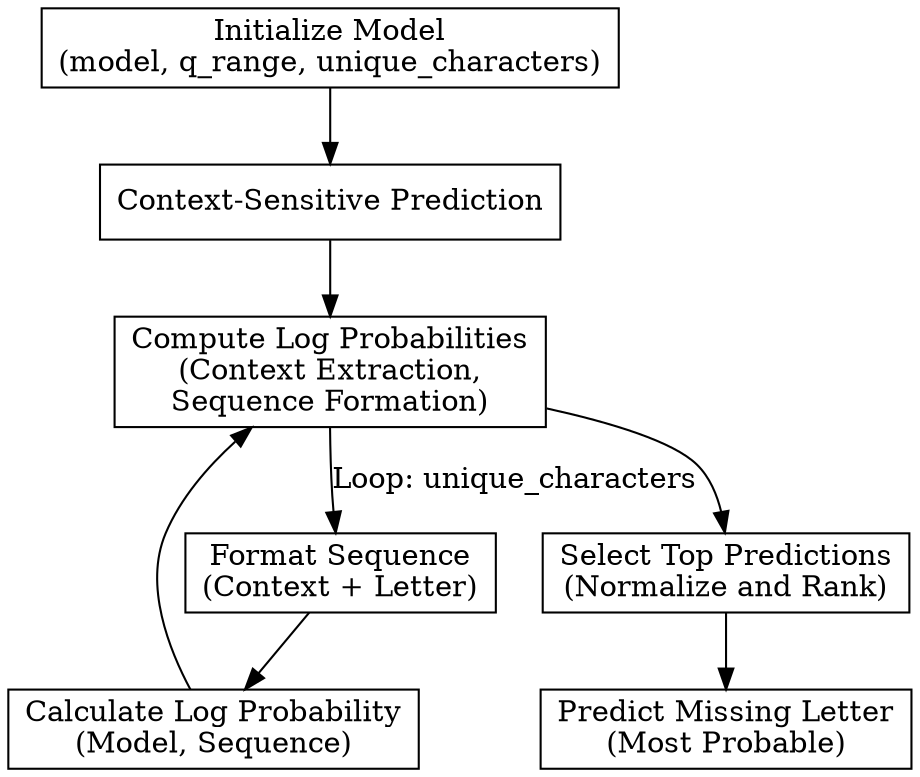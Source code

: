 digraph Predictions {
    node [shape=box];
    
    init [label="Initialize Model\n(model, q_range, unique_characters)"];
    format_sequence [label="Format Sequence\n(Context + Letter)"];
    calc_log_prob [label="Calculate Log Probability\n(Model, Sequence)"];
    get_log_probs [label="Compute Log Probabilities\n(Context Extraction,\nSequence Formation)"];
    predict_single [label="Predict Missing Letter\n(Most Probable)"];
    context_sensitive [label="Context-Sensitive Prediction"];
    select_predictions [label="Select Top Predictions\n(Normalize and Rank)"];
    
    init -> context_sensitive;
    
    context_sensitive -> get_log_probs;
    get_log_probs -> format_sequence [label="Loop: unique_characters"];
    format_sequence -> calc_log_prob;
    calc_log_prob -> get_log_probs;
    get_log_probs -> select_predictions;
    select_predictions -> predict_single;
}
